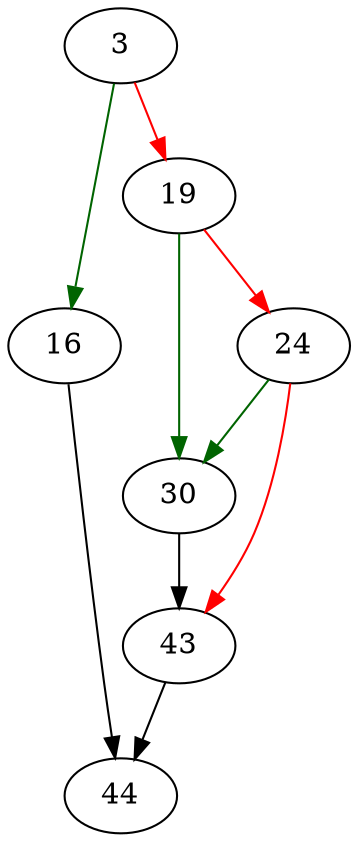 strict digraph "sqlite3ErrorWithMsg" {
	// Node definitions.
	3 [entry=true];
	16;
	19;
	44;
	30;
	24;
	43;

	// Edge definitions.
	3 -> 16 [
		color=darkgreen
		cond=true
	];
	3 -> 19 [
		color=red
		cond=false
	];
	16 -> 44;
	19 -> 30 [
		color=darkgreen
		cond=true
	];
	19 -> 24 [
		color=red
		cond=false
	];
	30 -> 43;
	24 -> 30 [
		color=darkgreen
		cond=true
	];
	24 -> 43 [
		color=red
		cond=false
	];
	43 -> 44;
}